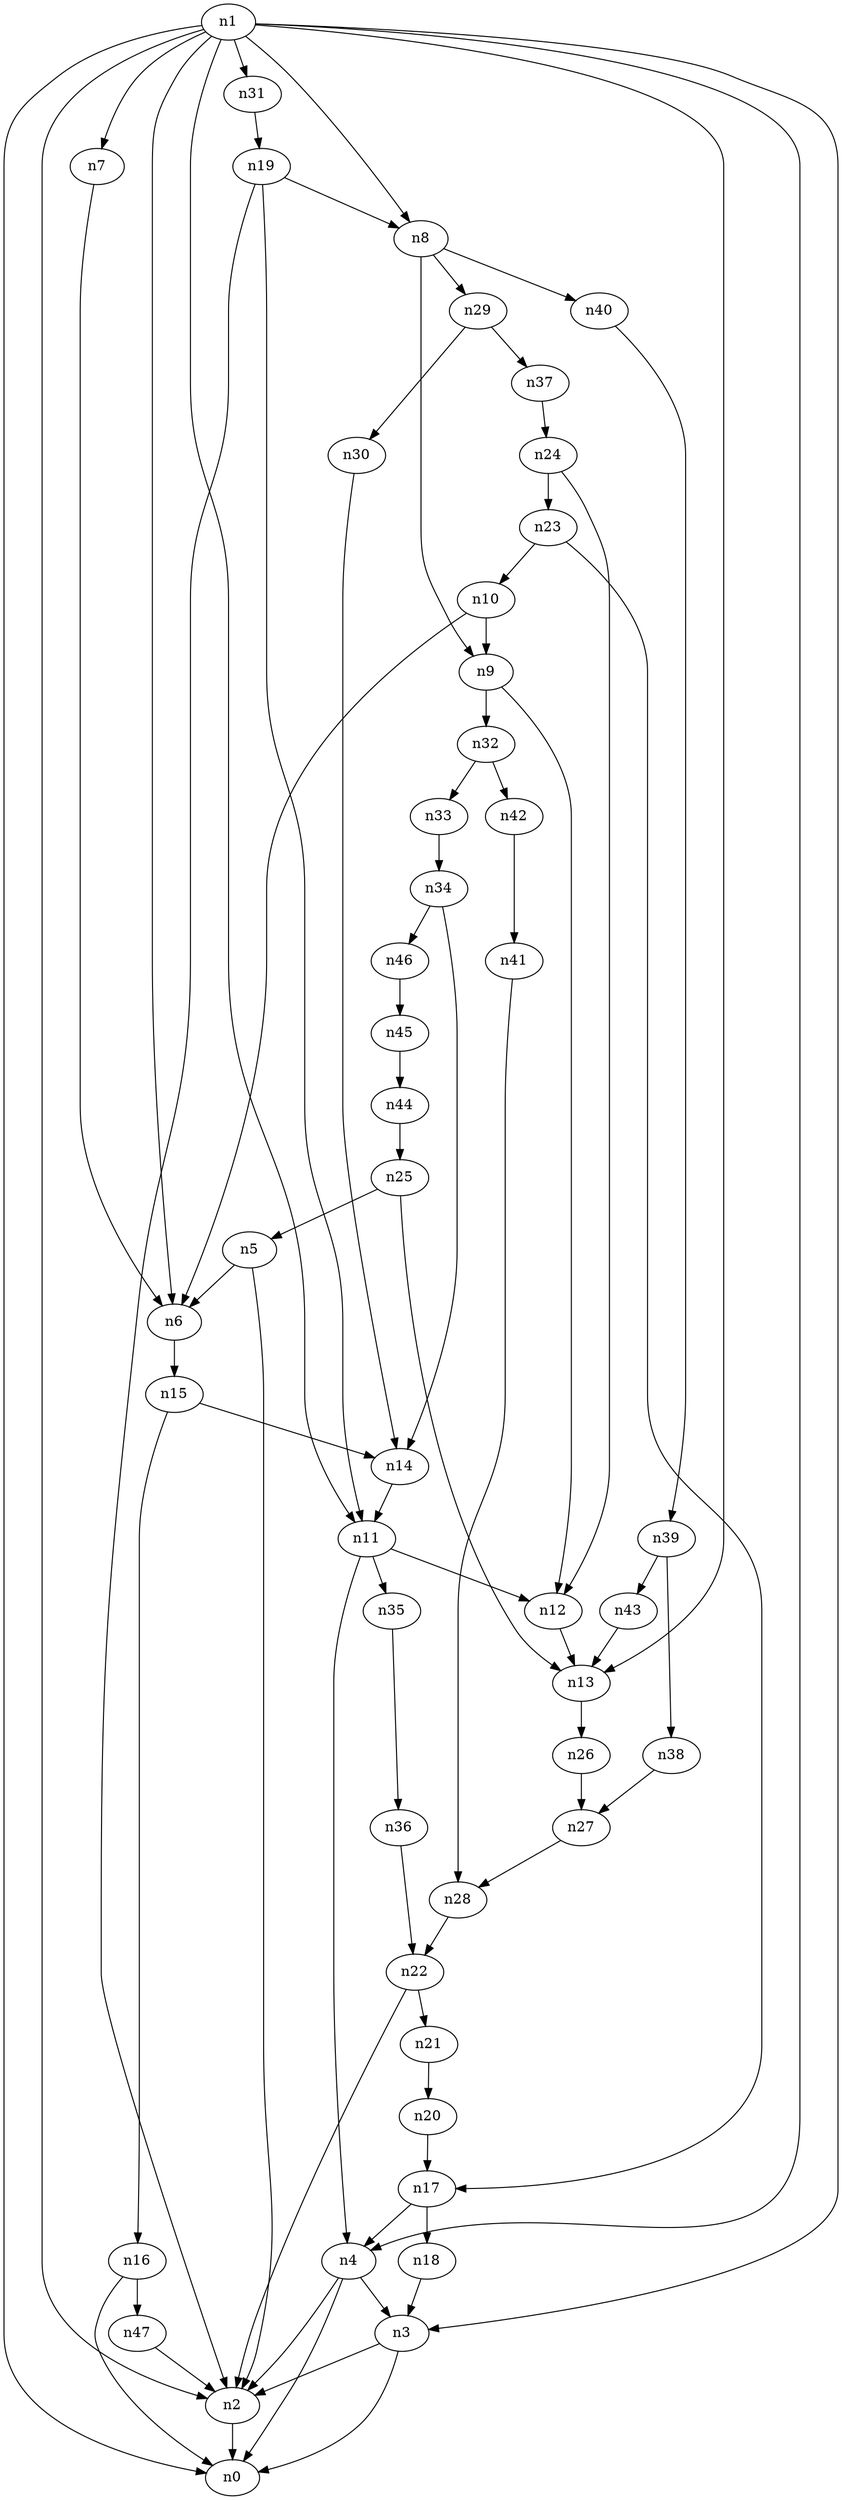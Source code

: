digraph G {
	n1 -> n0	 [_graphml_id=e0];
	n1 -> n2	 [_graphml_id=e1];
	n1 -> n3	 [_graphml_id=e6];
	n1 -> n4	 [_graphml_id=e9];
	n1 -> n6	 [_graphml_id=e12];
	n1 -> n7	 [_graphml_id=e14];
	n1 -> n8	 [_graphml_id=e15];
	n1 -> n11	 [_graphml_id=e19];
	n1 -> n13	 [_graphml_id=e23];
	n1 -> n31	 [_graphml_id=e52];
	n2 -> n0	 [_graphml_id=e5];
	n3 -> n0	 [_graphml_id=e8];
	n3 -> n2	 [_graphml_id=e2];
	n4 -> n0	 [_graphml_id=e4];
	n4 -> n2	 [_graphml_id=e7];
	n4 -> n3	 [_graphml_id=e3];
	n5 -> n2	 [_graphml_id=e10];
	n5 -> n6	 [_graphml_id=e11];
	n6 -> n15	 [_graphml_id=e33];
	n7 -> n6	 [_graphml_id=e13];
	n8 -> n9	 [_graphml_id=e16];
	n8 -> n29	 [_graphml_id=e48];
	n8 -> n40	 [_graphml_id=e66];
	n9 -> n12	 [_graphml_id=e21];
	n9 -> n32	 [_graphml_id=e53];
	n10 -> n6	 [_graphml_id=e18];
	n10 -> n9	 [_graphml_id=e17];
	n11 -> n4	 [_graphml_id=e62];
	n11 -> n12	 [_graphml_id=e20];
	n11 -> n35	 [_graphml_id=e57];
	n12 -> n13	 [_graphml_id=e22];
	n13 -> n26	 [_graphml_id=e44];
	n14 -> n11	 [_graphml_id=e24];
	n15 -> n14	 [_graphml_id=e25];
	n15 -> n16	 [_graphml_id=e26];
	n16 -> n0	 [_graphml_id=e27];
	n16 -> n47	 [_graphml_id=e78];
	n17 -> n4	 [_graphml_id=e28];
	n17 -> n18	 [_graphml_id=e29];
	n18 -> n3	 [_graphml_id=e30];
	n19 -> n2	 [_graphml_id=e43];
	n19 -> n8	 [_graphml_id=e32];
	n19 -> n11	 [_graphml_id=e31];
	n20 -> n17	 [_graphml_id=e34];
	n21 -> n20	 [_graphml_id=e35];
	n22 -> n2	 [_graphml_id=e37];
	n22 -> n21	 [_graphml_id=e36];
	n23 -> n10	 [_graphml_id=e72];
	n23 -> n17	 [_graphml_id=e38];
	n24 -> n12	 [_graphml_id=e40];
	n24 -> n23	 [_graphml_id=e39];
	n25 -> n5	 [_graphml_id=e41];
	n25 -> n13	 [_graphml_id=e42];
	n26 -> n27	 [_graphml_id=e45];
	n27 -> n28	 [_graphml_id=e46];
	n28 -> n22	 [_graphml_id=e47];
	n29 -> n30	 [_graphml_id=e49];
	n29 -> n37	 [_graphml_id=e60];
	n30 -> n14	 [_graphml_id=e50];
	n31 -> n19	 [_graphml_id=e51];
	n32 -> n33	 [_graphml_id=e54];
	n32 -> n42	 [_graphml_id=e69];
	n33 -> n34	 [_graphml_id=e55];
	n34 -> n14	 [_graphml_id=e56];
	n34 -> n46	 [_graphml_id=e76];
	n35 -> n36	 [_graphml_id=e58];
	n36 -> n22	 [_graphml_id=e59];
	n37 -> n24	 [_graphml_id=e61];
	n38 -> n27	 [_graphml_id=e63];
	n39 -> n38	 [_graphml_id=e64];
	n39 -> n43	 [_graphml_id=e70];
	n40 -> n39	 [_graphml_id=e65];
	n41 -> n28	 [_graphml_id=e67];
	n42 -> n41	 [_graphml_id=e68];
	n43 -> n13	 [_graphml_id=e71];
	n44 -> n25	 [_graphml_id=e73];
	n45 -> n44	 [_graphml_id=e74];
	n46 -> n45	 [_graphml_id=e75];
	n47 -> n2	 [_graphml_id=e77];
}
